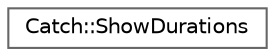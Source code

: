 digraph "Graphical Class Hierarchy"
{
 // LATEX_PDF_SIZE
  bgcolor="transparent";
  edge [fontname=Helvetica,fontsize=10,labelfontname=Helvetica,labelfontsize=10];
  node [fontname=Helvetica,fontsize=10,shape=box,height=0.2,width=0.4];
  rankdir="LR";
  Node0 [label="Catch::ShowDurations",height=0.2,width=0.4,color="grey40", fillcolor="white", style="filled",URL="$struct_catch_1_1_show_durations.html",tooltip=" "];
}

